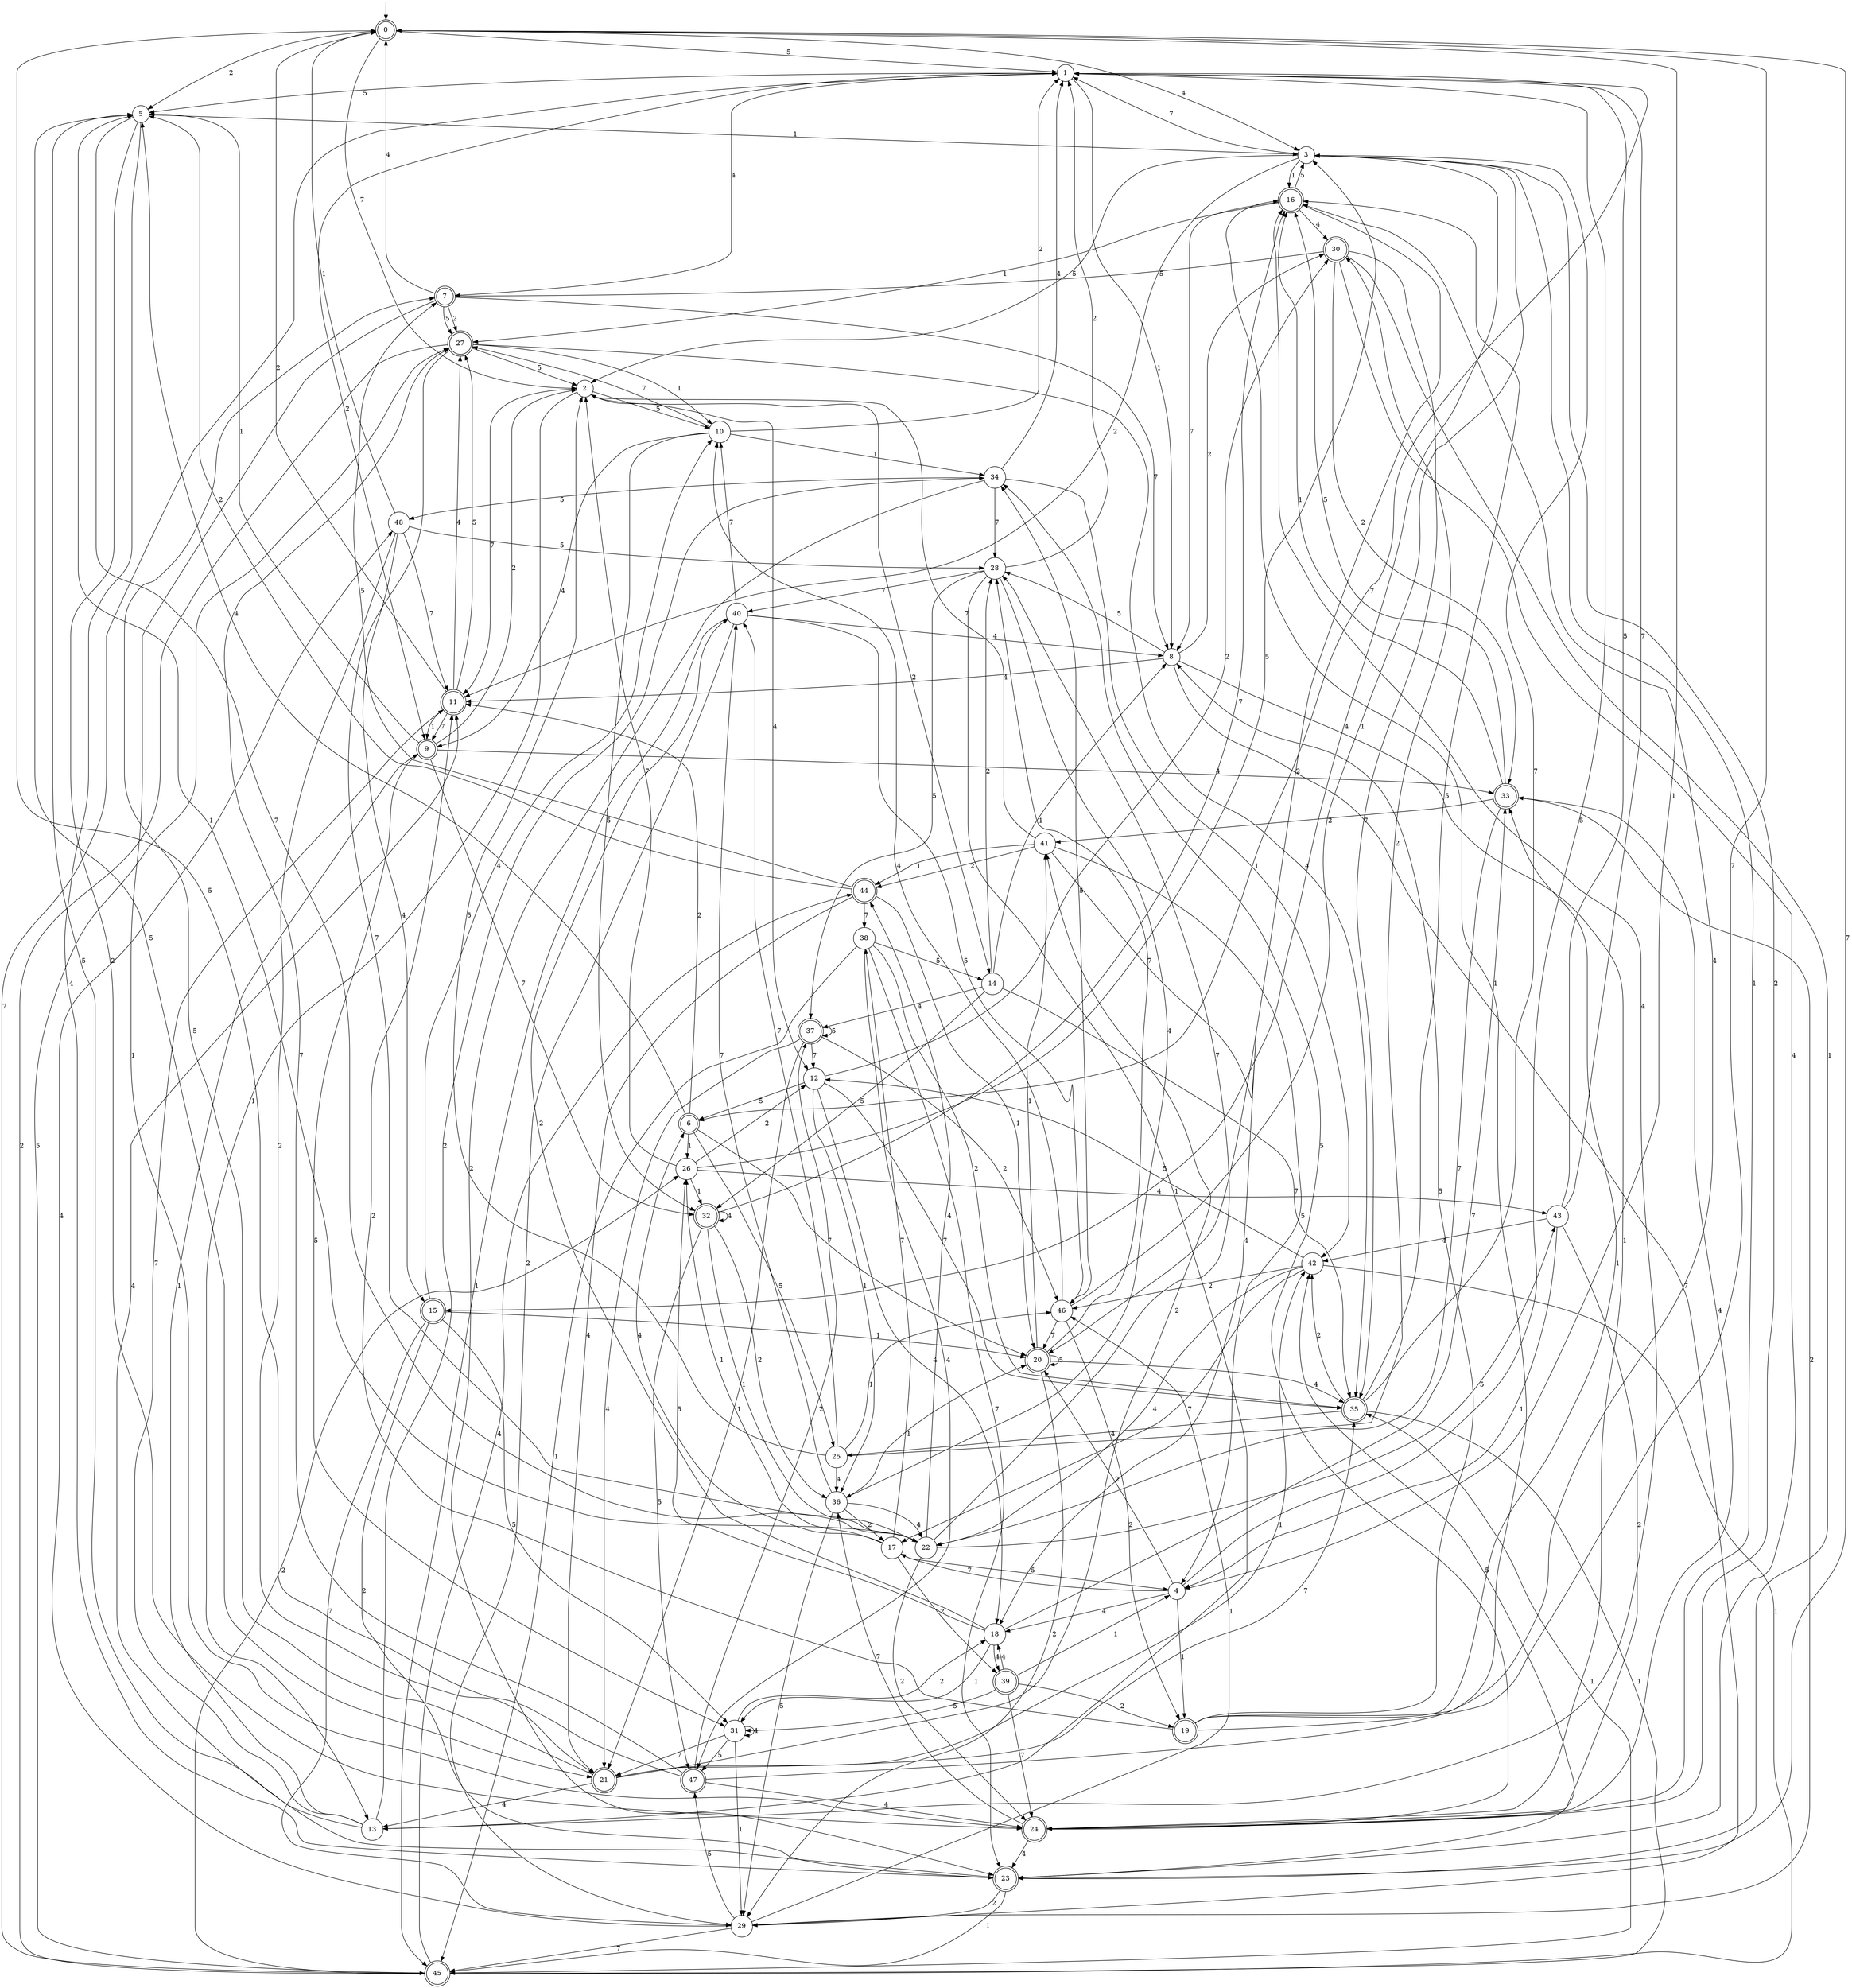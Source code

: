 digraph g {

	s0 [shape="doublecircle" label="0"];
	s1 [shape="circle" label="1"];
	s2 [shape="circle" label="2"];
	s3 [shape="circle" label="3"];
	s4 [shape="circle" label="4"];
	s5 [shape="circle" label="5"];
	s6 [shape="doublecircle" label="6"];
	s7 [shape="doublecircle" label="7"];
	s8 [shape="circle" label="8"];
	s9 [shape="doublecircle" label="9"];
	s10 [shape="circle" label="10"];
	s11 [shape="doublecircle" label="11"];
	s12 [shape="circle" label="12"];
	s13 [shape="circle" label="13"];
	s14 [shape="circle" label="14"];
	s15 [shape="doublecircle" label="15"];
	s16 [shape="doublecircle" label="16"];
	s17 [shape="circle" label="17"];
	s18 [shape="circle" label="18"];
	s19 [shape="doublecircle" label="19"];
	s20 [shape="doublecircle" label="20"];
	s21 [shape="doublecircle" label="21"];
	s22 [shape="circle" label="22"];
	s23 [shape="doublecircle" label="23"];
	s24 [shape="doublecircle" label="24"];
	s25 [shape="circle" label="25"];
	s26 [shape="circle" label="26"];
	s27 [shape="doublecircle" label="27"];
	s28 [shape="circle" label="28"];
	s29 [shape="circle" label="29"];
	s30 [shape="doublecircle" label="30"];
	s31 [shape="circle" label="31"];
	s32 [shape="doublecircle" label="32"];
	s33 [shape="doublecircle" label="33"];
	s34 [shape="circle" label="34"];
	s35 [shape="doublecircle" label="35"];
	s36 [shape="circle" label="36"];
	s37 [shape="doublecircle" label="37"];
	s38 [shape="circle" label="38"];
	s39 [shape="doublecircle" label="39"];
	s40 [shape="circle" label="40"];
	s41 [shape="circle" label="41"];
	s42 [shape="circle" label="42"];
	s43 [shape="circle" label="43"];
	s44 [shape="doublecircle" label="44"];
	s45 [shape="doublecircle" label="45"];
	s46 [shape="circle" label="46"];
	s47 [shape="doublecircle" label="47"];
	s48 [shape="circle" label="48"];
	s0 -> s1 [label="5"];
	s0 -> s2 [label="7"];
	s0 -> s3 [label="4"];
	s0 -> s4 [label="1"];
	s0 -> s5 [label="2"];
	s1 -> s5 [label="5"];
	s1 -> s6 [label="7"];
	s1 -> s7 [label="4"];
	s1 -> s8 [label="1"];
	s1 -> s9 [label="2"];
	s2 -> s10 [label="5"];
	s2 -> s11 [label="7"];
	s2 -> s12 [label="4"];
	s2 -> s13 [label="1"];
	s2 -> s14 [label="2"];
	s3 -> s2 [label="5"];
	s3 -> s1 [label="7"];
	s3 -> s15 [label="4"];
	s3 -> s16 [label="1"];
	s3 -> s11 [label="2"];
	s4 -> s1 [label="5"];
	s4 -> s17 [label="7"];
	s4 -> s18 [label="4"];
	s4 -> s19 [label="1"];
	s4 -> s20 [label="2"];
	s5 -> s21 [label="5"];
	s5 -> s22 [label="7"];
	s5 -> s23 [label="4"];
	s5 -> s3 [label="1"];
	s5 -> s24 [label="2"];
	s6 -> s25 [label="5"];
	s6 -> s20 [label="7"];
	s6 -> s5 [label="4"];
	s6 -> s26 [label="1"];
	s6 -> s11 [label="2"];
	s7 -> s27 [label="5"];
	s7 -> s8 [label="7"];
	s7 -> s0 [label="4"];
	s7 -> s24 [label="1"];
	s7 -> s27 [label="2"];
	s8 -> s28 [label="5"];
	s8 -> s29 [label="7"];
	s8 -> s11 [label="4"];
	s8 -> s24 [label="1"];
	s8 -> s30 [label="2"];
	s9 -> s31 [label="5"];
	s9 -> s32 [label="7"];
	s9 -> s33 [label="4"];
	s9 -> s5 [label="1"];
	s9 -> s2 [label="2"];
	s10 -> s32 [label="5"];
	s10 -> s27 [label="7"];
	s10 -> s9 [label="4"];
	s10 -> s34 [label="1"];
	s10 -> s1 [label="2"];
	s11 -> s27 [label="5"];
	s11 -> s9 [label="7"];
	s11 -> s27 [label="4"];
	s11 -> s9 [label="1"];
	s11 -> s0 [label="2"];
	s12 -> s6 [label="5"];
	s12 -> s35 [label="7"];
	s12 -> s18 [label="4"];
	s12 -> s36 [label="1"];
	s12 -> s30 [label="2"];
	s13 -> s5 [label="5"];
	s13 -> s11 [label="7"];
	s13 -> s16 [label="4"];
	s13 -> s9 [label="1"];
	s13 -> s34 [label="2"];
	s14 -> s32 [label="5"];
	s14 -> s35 [label="7"];
	s14 -> s37 [label="4"];
	s14 -> s8 [label="1"];
	s14 -> s28 [label="2"];
	s15 -> s31 [label="5"];
	s15 -> s29 [label="7"];
	s15 -> s10 [label="4"];
	s15 -> s20 [label="1"];
	s15 -> s23 [label="2"];
	s16 -> s3 [label="5"];
	s16 -> s8 [label="7"];
	s16 -> s30 [label="4"];
	s16 -> s27 [label="1"];
	s16 -> s20 [label="2"];
	s17 -> s4 [label="5"];
	s17 -> s38 [label="7"];
	s17 -> s6 [label="4"];
	s17 -> s26 [label="1"];
	s17 -> s39 [label="2"];
	s18 -> s26 [label="5"];
	s18 -> s33 [label="7"];
	s18 -> s39 [label="4"];
	s18 -> s31 [label="1"];
	s18 -> s40 [label="2"];
	s19 -> s8 [label="5"];
	s19 -> s0 [label="7"];
	s19 -> s16 [label="4"];
	s19 -> s33 [label="1"];
	s19 -> s11 [label="2"];
	s20 -> s20 [label="5"];
	s20 -> s28 [label="7"];
	s20 -> s35 [label="4"];
	s20 -> s41 [label="1"];
	s20 -> s29 [label="2"];
	s21 -> s7 [label="5"];
	s21 -> s35 [label="7"];
	s21 -> s13 [label="4"];
	s21 -> s42 [label="1"];
	s21 -> s41 [label="2"];
	s22 -> s43 [label="5"];
	s22 -> s28 [label="7"];
	s22 -> s44 [label="4"];
	s22 -> s5 [label="1"];
	s22 -> s24 [label="2"];
	s23 -> s42 [label="5"];
	s23 -> s0 [label="7"];
	s23 -> s11 [label="4"];
	s23 -> s45 [label="1"];
	s23 -> s29 [label="2"];
	s24 -> s34 [label="5"];
	s24 -> s36 [label="7"];
	s24 -> s23 [label="4"];
	s24 -> s3 [label="1"];
	s24 -> s3 [label="2"];
	s25 -> s2 [label="5"];
	s25 -> s40 [label="7"];
	s25 -> s36 [label="4"];
	s25 -> s46 [label="1"];
	s25 -> s30 [label="2"];
	s26 -> s3 [label="5"];
	s26 -> s2 [label="7"];
	s26 -> s43 [label="4"];
	s26 -> s32 [label="1"];
	s26 -> s12 [label="2"];
	s27 -> s2 [label="5"];
	s27 -> s22 [label="7"];
	s27 -> s35 [label="4"];
	s27 -> s10 [label="1"];
	s27 -> s45 [label="2"];
	s28 -> s37 [label="5"];
	s28 -> s40 [label="7"];
	s28 -> s36 [label="4"];
	s28 -> s13 [label="1"];
	s28 -> s1 [label="2"];
	s29 -> s47 [label="5"];
	s29 -> s45 [label="7"];
	s29 -> s48 [label="4"];
	s29 -> s46 [label="1"];
	s29 -> s33 [label="2"];
	s30 -> s7 [label="5"];
	s30 -> s35 [label="7"];
	s30 -> s23 [label="4"];
	s30 -> s23 [label="1"];
	s30 -> s33 [label="2"];
	s31 -> s47 [label="5"];
	s31 -> s21 [label="7"];
	s31 -> s31 [label="4"];
	s31 -> s29 [label="1"];
	s31 -> s18 [label="2"];
	s32 -> s47 [label="5"];
	s32 -> s16 [label="7"];
	s32 -> s32 [label="4"];
	s32 -> s22 [label="1"];
	s32 -> s36 [label="2"];
	s33 -> s16 [label="5"];
	s33 -> s22 [label="7"];
	s33 -> s24 [label="4"];
	s33 -> s16 [label="1"];
	s33 -> s41 [label="2"];
	s34 -> s48 [label="5"];
	s34 -> s28 [label="7"];
	s34 -> s1 [label="4"];
	s34 -> s42 [label="1"];
	s34 -> s23 [label="2"];
	s35 -> s16 [label="5"];
	s35 -> s3 [label="7"];
	s35 -> s25 [label="4"];
	s35 -> s45 [label="1"];
	s35 -> s42 [label="2"];
	s36 -> s29 [label="5"];
	s36 -> s40 [label="7"];
	s36 -> s22 [label="4"];
	s36 -> s20 [label="1"];
	s36 -> s17 [label="2"];
	s37 -> s37 [label="5"];
	s37 -> s12 [label="7"];
	s37 -> s21 [label="4"];
	s37 -> s21 [label="1"];
	s37 -> s46 [label="2"];
	s38 -> s14 [label="5"];
	s38 -> s23 [label="7"];
	s38 -> s47 [label="4"];
	s38 -> s45 [label="1"];
	s38 -> s35 [label="2"];
	s39 -> s31 [label="5"];
	s39 -> s24 [label="7"];
	s39 -> s18 [label="4"];
	s39 -> s4 [label="1"];
	s39 -> s19 [label="2"];
	s40 -> s46 [label="5"];
	s40 -> s10 [label="7"];
	s40 -> s8 [label="4"];
	s40 -> s45 [label="1"];
	s40 -> s29 [label="2"];
	s41 -> s4 [label="5"];
	s41 -> s2 [label="7"];
	s41 -> s18 [label="4"];
	s41 -> s44 [label="1"];
	s41 -> s44 [label="2"];
	s42 -> s12 [label="5"];
	s42 -> s17 [label="7"];
	s42 -> s22 [label="4"];
	s42 -> s45 [label="1"];
	s42 -> s46 [label="2"];
	s43 -> s1 [label="5"];
	s43 -> s1 [label="7"];
	s43 -> s42 [label="4"];
	s43 -> s4 [label="1"];
	s43 -> s24 [label="2"];
	s44 -> s7 [label="5"];
	s44 -> s38 [label="7"];
	s44 -> s21 [label="4"];
	s44 -> s20 [label="1"];
	s44 -> s5 [label="2"];
	s45 -> s27 [label="5"];
	s45 -> s1 [label="7"];
	s45 -> s44 [label="4"];
	s45 -> s35 [label="1"];
	s45 -> s26 [label="2"];
	s46 -> s34 [label="5"];
	s46 -> s20 [label="7"];
	s46 -> s10 [label="4"];
	s46 -> s3 [label="1"];
	s46 -> s19 [label="2"];
	s47 -> s0 [label="5"];
	s47 -> s27 [label="7"];
	s47 -> s24 [label="4"];
	s47 -> s16 [label="1"];
	s47 -> s37 [label="2"];
	s48 -> s28 [label="5"];
	s48 -> s11 [label="7"];
	s48 -> s15 [label="4"];
	s48 -> s0 [label="1"];
	s48 -> s21 [label="2"];

__start0 [label="" shape="none" width="0" height="0"];
__start0 -> s0;

}
